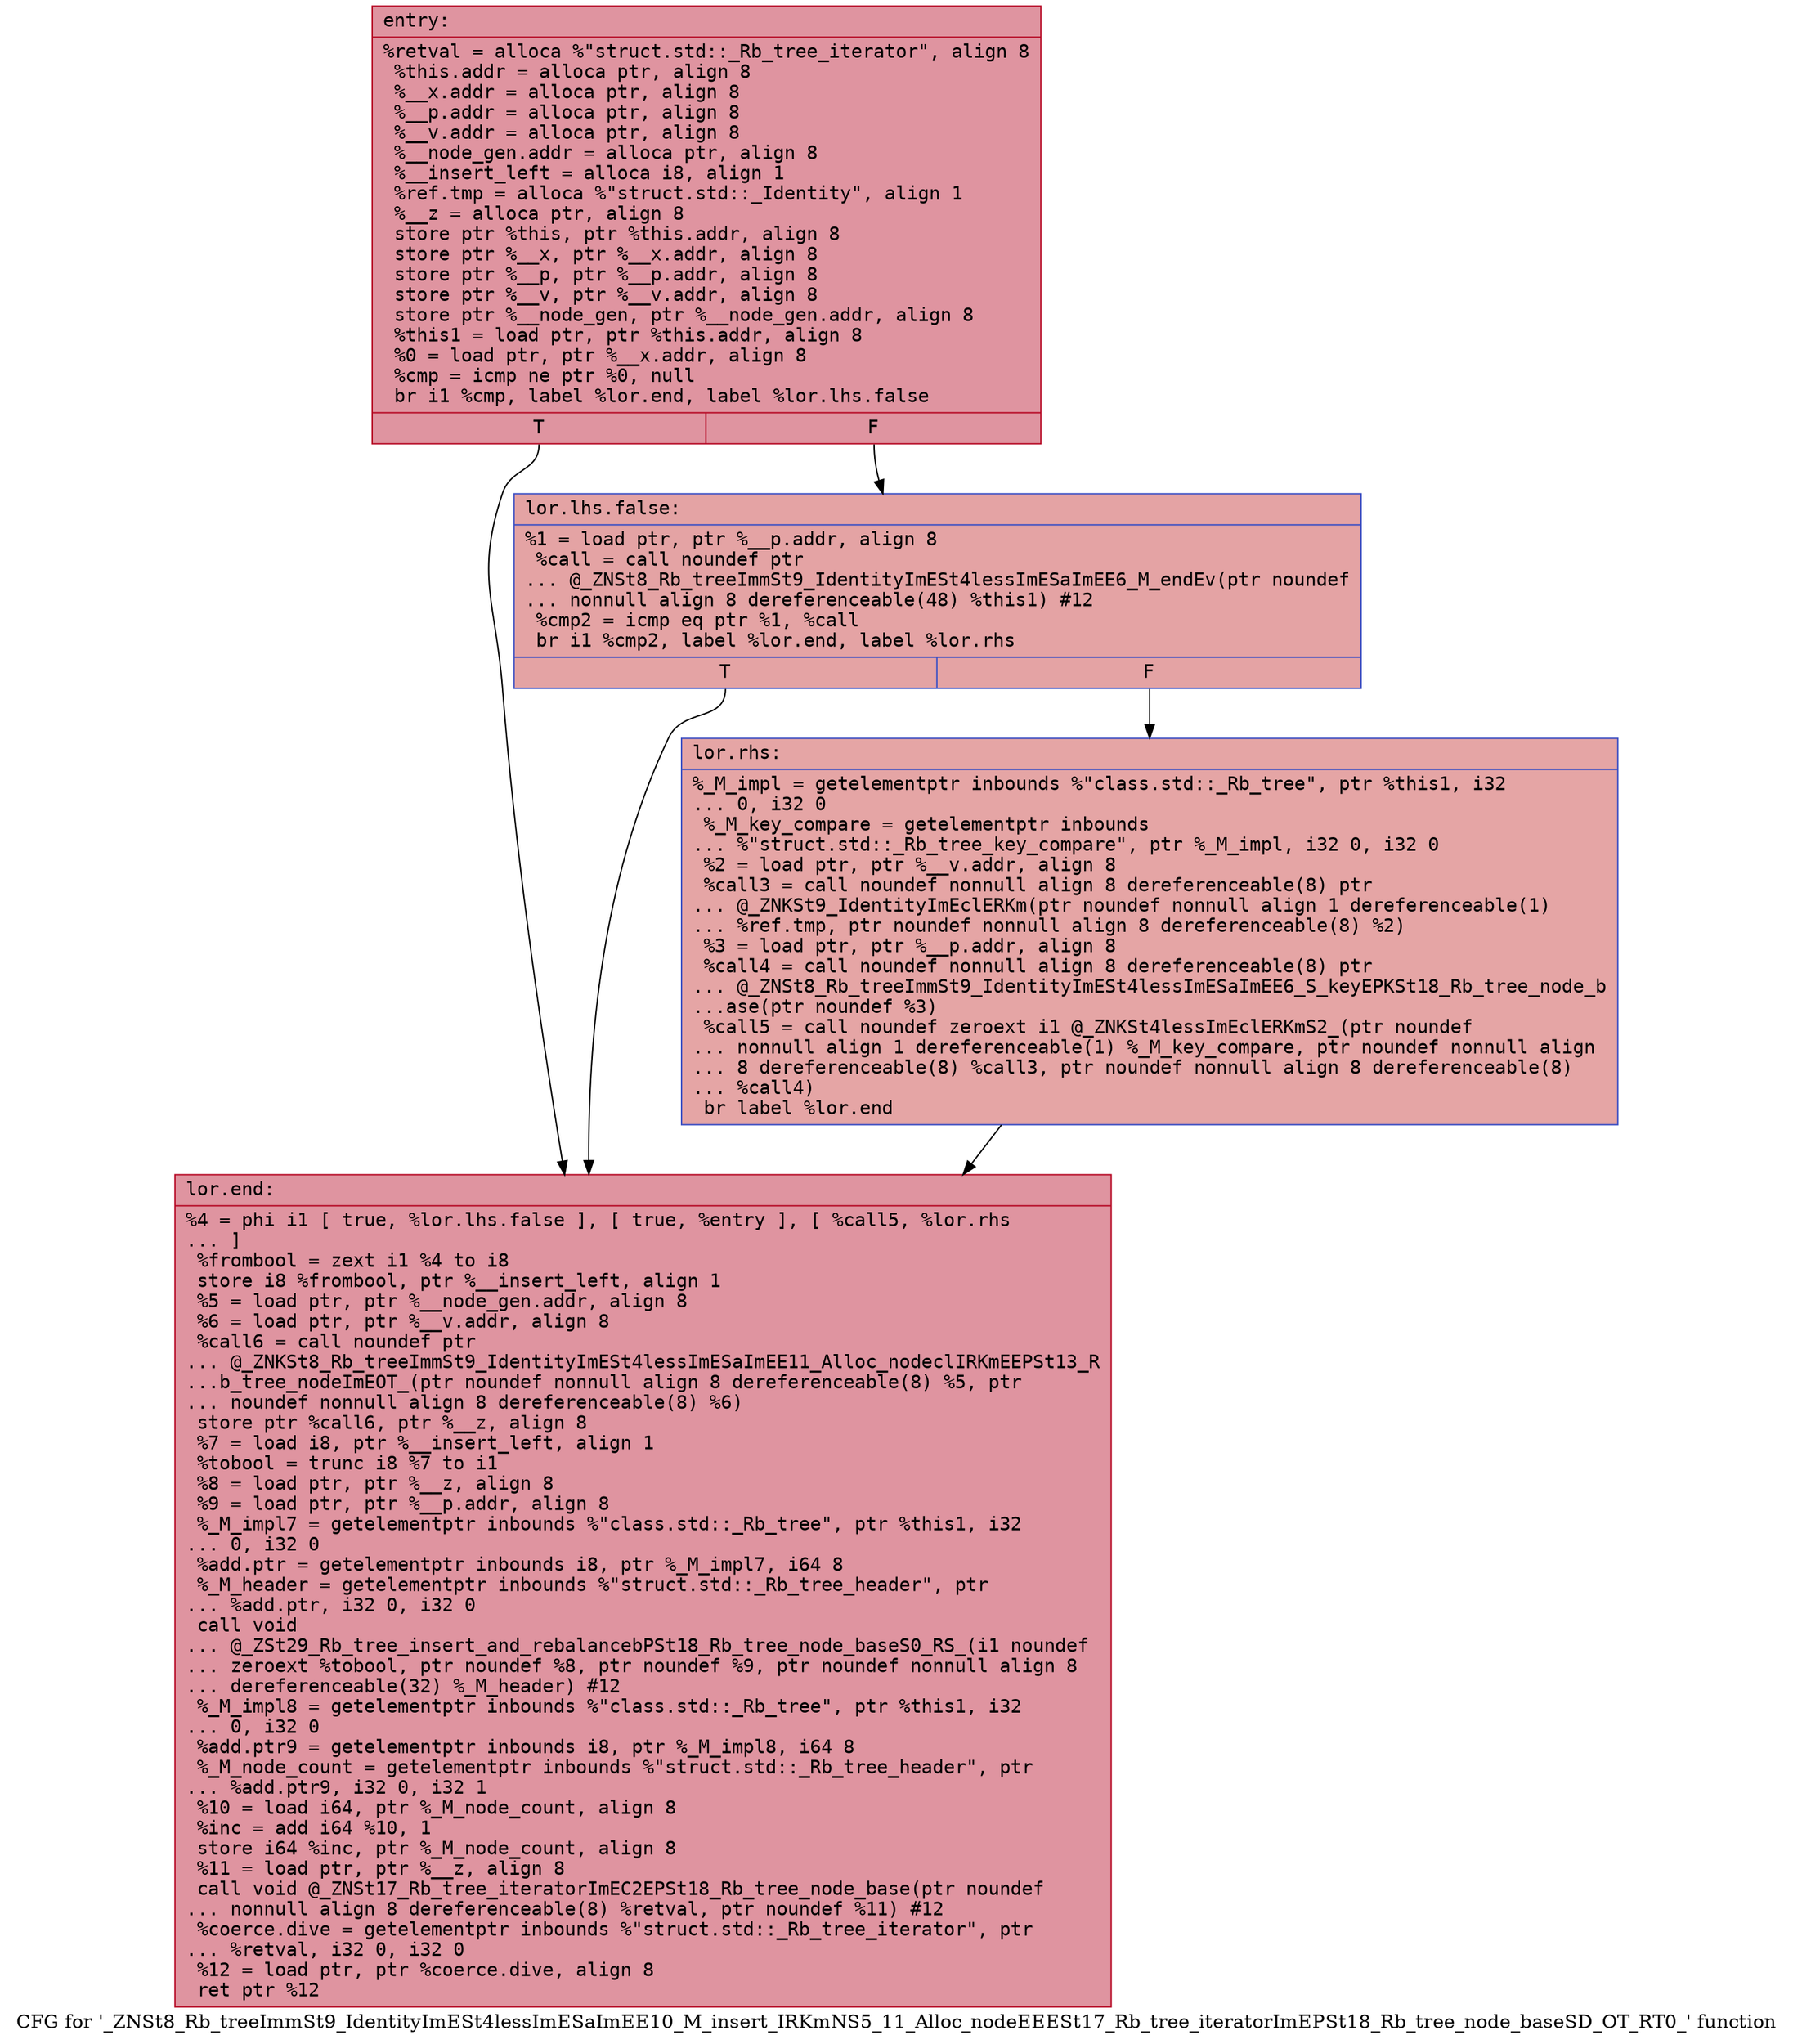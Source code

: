 digraph "CFG for '_ZNSt8_Rb_treeImmSt9_IdentityImESt4lessImESaImEE10_M_insert_IRKmNS5_11_Alloc_nodeEEESt17_Rb_tree_iteratorImEPSt18_Rb_tree_node_baseSD_OT_RT0_' function" {
	label="CFG for '_ZNSt8_Rb_treeImmSt9_IdentityImESt4lessImESaImEE10_M_insert_IRKmNS5_11_Alloc_nodeEEESt17_Rb_tree_iteratorImEPSt18_Rb_tree_node_baseSD_OT_RT0_' function";

	Node0x56346575be30 [shape=record,color="#b70d28ff", style=filled, fillcolor="#b70d2870" fontname="Courier",label="{entry:\l|  %retval = alloca %\"struct.std::_Rb_tree_iterator\", align 8\l  %this.addr = alloca ptr, align 8\l  %__x.addr = alloca ptr, align 8\l  %__p.addr = alloca ptr, align 8\l  %__v.addr = alloca ptr, align 8\l  %__node_gen.addr = alloca ptr, align 8\l  %__insert_left = alloca i8, align 1\l  %ref.tmp = alloca %\"struct.std::_Identity\", align 1\l  %__z = alloca ptr, align 8\l  store ptr %this, ptr %this.addr, align 8\l  store ptr %__x, ptr %__x.addr, align 8\l  store ptr %__p, ptr %__p.addr, align 8\l  store ptr %__v, ptr %__v.addr, align 8\l  store ptr %__node_gen, ptr %__node_gen.addr, align 8\l  %this1 = load ptr, ptr %this.addr, align 8\l  %0 = load ptr, ptr %__x.addr, align 8\l  %cmp = icmp ne ptr %0, null\l  br i1 %cmp, label %lor.end, label %lor.lhs.false\l|{<s0>T|<s1>F}}"];
	Node0x56346575be30:s0 -> Node0x56346575cbe0[tooltip="entry -> lor.end\nProbability 62.50%" ];
	Node0x56346575be30:s1 -> Node0x56346575cc50[tooltip="entry -> lor.lhs.false\nProbability 37.50%" ];
	Node0x56346575cc50 [shape=record,color="#3d50c3ff", style=filled, fillcolor="#c32e3170" fontname="Courier",label="{lor.lhs.false:\l|  %1 = load ptr, ptr %__p.addr, align 8\l  %call = call noundef ptr\l... @_ZNSt8_Rb_treeImmSt9_IdentityImESt4lessImESaImEE6_M_endEv(ptr noundef\l... nonnull align 8 dereferenceable(48) %this1) #12\l  %cmp2 = icmp eq ptr %1, %call\l  br i1 %cmp2, label %lor.end, label %lor.rhs\l|{<s0>T|<s1>F}}"];
	Node0x56346575cc50:s0 -> Node0x56346575cbe0[tooltip="lor.lhs.false -> lor.end\nProbability 37.50%" ];
	Node0x56346575cc50:s1 -> Node0x56346575cdd0[tooltip="lor.lhs.false -> lor.rhs\nProbability 62.50%" ];
	Node0x56346575cdd0 [shape=record,color="#3d50c3ff", style=filled, fillcolor="#c5333470" fontname="Courier",label="{lor.rhs:\l|  %_M_impl = getelementptr inbounds %\"class.std::_Rb_tree\", ptr %this1, i32\l... 0, i32 0\l  %_M_key_compare = getelementptr inbounds\l... %\"struct.std::_Rb_tree_key_compare\", ptr %_M_impl, i32 0, i32 0\l  %2 = load ptr, ptr %__v.addr, align 8\l  %call3 = call noundef nonnull align 8 dereferenceable(8) ptr\l... @_ZNKSt9_IdentityImEclERKm(ptr noundef nonnull align 1 dereferenceable(1)\l... %ref.tmp, ptr noundef nonnull align 8 dereferenceable(8) %2)\l  %3 = load ptr, ptr %__p.addr, align 8\l  %call4 = call noundef nonnull align 8 dereferenceable(8) ptr\l... @_ZNSt8_Rb_treeImmSt9_IdentityImESt4lessImESaImEE6_S_keyEPKSt18_Rb_tree_node_b\l...ase(ptr noundef %3)\l  %call5 = call noundef zeroext i1 @_ZNKSt4lessImEclERKmS2_(ptr noundef\l... nonnull align 1 dereferenceable(1) %_M_key_compare, ptr noundef nonnull align\l... 8 dereferenceable(8) %call3, ptr noundef nonnull align 8 dereferenceable(8)\l... %call4)\l  br label %lor.end\l}"];
	Node0x56346575cdd0 -> Node0x56346575cbe0[tooltip="lor.rhs -> lor.end\nProbability 100.00%" ];
	Node0x56346575cbe0 [shape=record,color="#b70d28ff", style=filled, fillcolor="#b70d2870" fontname="Courier",label="{lor.end:\l|  %4 = phi i1 [ true, %lor.lhs.false ], [ true, %entry ], [ %call5, %lor.rhs\l... ]\l  %frombool = zext i1 %4 to i8\l  store i8 %frombool, ptr %__insert_left, align 1\l  %5 = load ptr, ptr %__node_gen.addr, align 8\l  %6 = load ptr, ptr %__v.addr, align 8\l  %call6 = call noundef ptr\l... @_ZNKSt8_Rb_treeImmSt9_IdentityImESt4lessImESaImEE11_Alloc_nodeclIRKmEEPSt13_R\l...b_tree_nodeImEOT_(ptr noundef nonnull align 8 dereferenceable(8) %5, ptr\l... noundef nonnull align 8 dereferenceable(8) %6)\l  store ptr %call6, ptr %__z, align 8\l  %7 = load i8, ptr %__insert_left, align 1\l  %tobool = trunc i8 %7 to i1\l  %8 = load ptr, ptr %__z, align 8\l  %9 = load ptr, ptr %__p.addr, align 8\l  %_M_impl7 = getelementptr inbounds %\"class.std::_Rb_tree\", ptr %this1, i32\l... 0, i32 0\l  %add.ptr = getelementptr inbounds i8, ptr %_M_impl7, i64 8\l  %_M_header = getelementptr inbounds %\"struct.std::_Rb_tree_header\", ptr\l... %add.ptr, i32 0, i32 0\l  call void\l... @_ZSt29_Rb_tree_insert_and_rebalancebPSt18_Rb_tree_node_baseS0_RS_(i1 noundef\l... zeroext %tobool, ptr noundef %8, ptr noundef %9, ptr noundef nonnull align 8\l... dereferenceable(32) %_M_header) #12\l  %_M_impl8 = getelementptr inbounds %\"class.std::_Rb_tree\", ptr %this1, i32\l... 0, i32 0\l  %add.ptr9 = getelementptr inbounds i8, ptr %_M_impl8, i64 8\l  %_M_node_count = getelementptr inbounds %\"struct.std::_Rb_tree_header\", ptr\l... %add.ptr9, i32 0, i32 1\l  %10 = load i64, ptr %_M_node_count, align 8\l  %inc = add i64 %10, 1\l  store i64 %inc, ptr %_M_node_count, align 8\l  %11 = load ptr, ptr %__z, align 8\l  call void @_ZNSt17_Rb_tree_iteratorImEC2EPSt18_Rb_tree_node_base(ptr noundef\l... nonnull align 8 dereferenceable(8) %retval, ptr noundef %11) #12\l  %coerce.dive = getelementptr inbounds %\"struct.std::_Rb_tree_iterator\", ptr\l... %retval, i32 0, i32 0\l  %12 = load ptr, ptr %coerce.dive, align 8\l  ret ptr %12\l}"];
}
